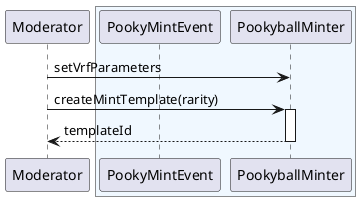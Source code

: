 @startuml
participant Moderator
box #F0F8FF
participant PookyMintEvent
participant PookyballMinter
end box

Moderator -> PookyballMinter : setVrfParameters

Moderator -> PookyballMinter: createMintTemplate(rarity)
activate PookyballMinter
PookyballMinter --> Moderator: templateId
deactivate PookyballMinter
@enduml
